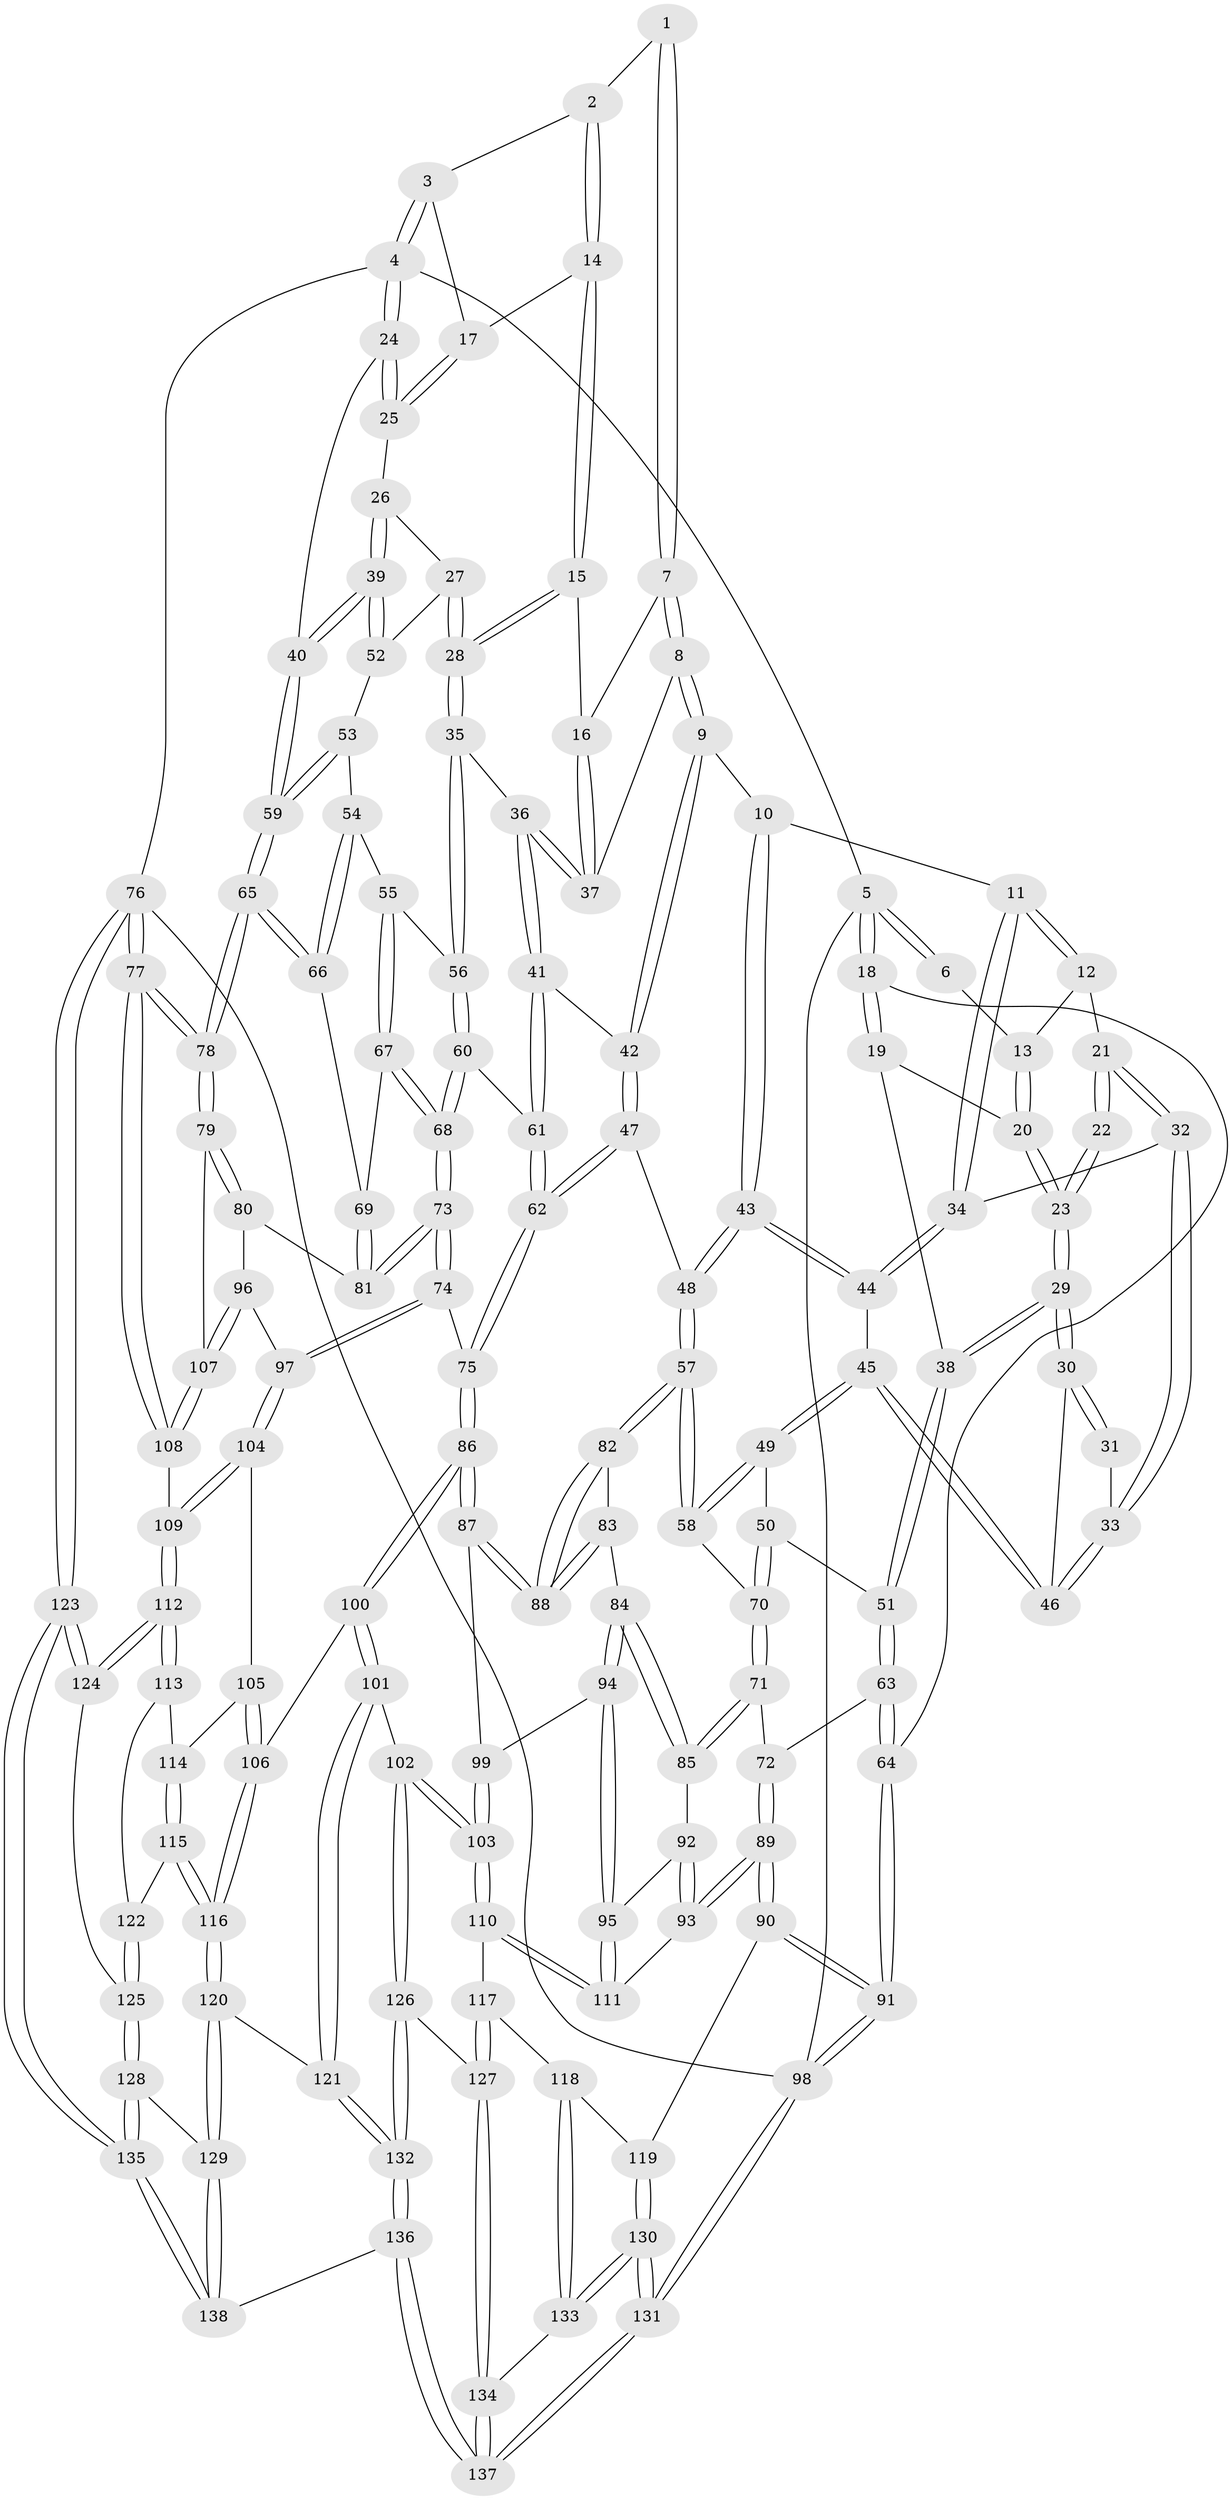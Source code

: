 // coarse degree distribution, {5: 0.37681159420289856, 2: 0.014492753623188406, 4: 0.30434782608695654, 3: 0.15942028985507245, 8: 0.014492753623188406, 6: 0.11594202898550725, 7: 0.014492753623188406}
// Generated by graph-tools (version 1.1) at 2025/06/03/04/25 22:06:05]
// undirected, 138 vertices, 342 edges
graph export_dot {
graph [start="1"]
  node [color=gray90,style=filled];
  1 [pos="+0.6289210557607368+0"];
  2 [pos="+0.8516064201701112+0"];
  3 [pos="+1+0"];
  4 [pos="+1+0"];
  5 [pos="+0+0"];
  6 [pos="+0.3591948814466718+0"];
  7 [pos="+0.6077006489433466+0.07788457460517606"];
  8 [pos="+0.5784994442726367+0.14258890646009942"];
  9 [pos="+0.5626561632581227+0.17143900919437233"];
  10 [pos="+0.442283681744609+0.1880843387499291"];
  11 [pos="+0.43000592954016204+0.18445938967380643"];
  12 [pos="+0.31890120788139886+0.03163954170293449"];
  13 [pos="+0.3155727851069453+0.017945585723062672"];
  14 [pos="+0.8020499369607201+0.14829602300509576"];
  15 [pos="+0.7945822457887786+0.15900572826643553"];
  16 [pos="+0.7268842072989475+0.15837210430425494"];
  17 [pos="+0.858100948680814+0.1559720728411562"];
  18 [pos="+0+0"];
  19 [pos="+0.03784875617733057+0.08630820731712437"];
  20 [pos="+0.16381767567696986+0.10564150738326583"];
  21 [pos="+0.28420784476837524+0.14718680749718438"];
  22 [pos="+0.2731452745162887+0.15597186883118172"];
  23 [pos="+0.18909720672017452+0.1774208320058038"];
  24 [pos="+1+0"];
  25 [pos="+0.8765674231226035+0.17112007260430093"];
  26 [pos="+0.8773054339338211+0.21372781644402458"];
  27 [pos="+0.8634729906718336+0.2602063853658427"];
  28 [pos="+0.8210078001271807+0.2758567166728383"];
  29 [pos="+0.1796235048871588+0.2551357069646089"];
  30 [pos="+0.20919730078168966+0.2560219190549484"];
  31 [pos="+0.2711599643779303+0.16049058802471713"];
  32 [pos="+0.3114671770463227+0.208263367414798"];
  33 [pos="+0.2620107076427685+0.24551835018756515"];
  34 [pos="+0.3621956547996771+0.22849325701945222"];
  35 [pos="+0.8161830168878719+0.2810696145837991"];
  36 [pos="+0.7390584626626967+0.2571651799795093"];
  37 [pos="+0.730997942594773+0.2321339485245386"];
  38 [pos="+0.12887010489505946+0.2871471042009216"];
  39 [pos="+1+0"];
  40 [pos="+1+0"];
  41 [pos="+0.6260165959103985+0.2940151695735951"];
  42 [pos="+0.5902672472779074+0.2705312184143156"];
  43 [pos="+0.43197157492503196+0.41528443234602763"];
  44 [pos="+0.34044365629046386+0.2954953636472399"];
  45 [pos="+0.2809438289369313+0.29607185242319434"];
  46 [pos="+0.24474749743338228+0.2634680491763006"];
  47 [pos="+0.4382694530887565+0.4268683759883694"];
  48 [pos="+0.43628083825655173+0.42654223372707833"];
  49 [pos="+0.2668910185125823+0.3478303313695117"];
  50 [pos="+0.18025002681870964+0.3695414679715045"];
  51 [pos="+0.10193039231101883+0.33762991478931054"];
  52 [pos="+0.8781763626206144+0.2624886916769949"];
  53 [pos="+0.9553016077083718+0.2986341464054116"];
  54 [pos="+0.9153718635187732+0.36496779592768086"];
  55 [pos="+0.8358425085725588+0.3499019237370234"];
  56 [pos="+0.8129155172810564+0.3136316401422914"];
  57 [pos="+0.37560256112856816+0.4584855152035101"];
  58 [pos="+0.3358294420056942+0.45594486014857044"];
  59 [pos="+1+0.2961609296088436"];
  60 [pos="+0.6994626475227863+0.40575051119671635"];
  61 [pos="+0.6801770823441244+0.40484909350908366"];
  62 [pos="+0.5684320932292477+0.5290260716343242"];
  63 [pos="+0.046456724647644526+0.3759312442613228"];
  64 [pos="+0+0.3703356950056188"];
  65 [pos="+1+0.4036704959159442"];
  66 [pos="+0.9391741067145031+0.41411292201775"];
  67 [pos="+0.849469125652818+0.4504920997107765"];
  68 [pos="+0.8037060146668058+0.4933672041603054"];
  69 [pos="+0.8945253131036969+0.4499789274901248"];
  70 [pos="+0.2740890283882293+0.47136492823961823"];
  71 [pos="+0.21877221329165975+0.518312435981778"];
  72 [pos="+0.12247715479210439+0.5064357437766801"];
  73 [pos="+0.7970901985183938+0.5877803115024964"];
  74 [pos="+0.7968092436063232+0.5885360675385197"];
  75 [pos="+0.5718993711142853+0.5410746157814892"];
  76 [pos="+1+1"];
  77 [pos="+1+0.7165442709135762"];
  78 [pos="+1+0.5518738242720772"];
  79 [pos="+1+0.5554724355635122"];
  80 [pos="+0.9986533868077707+0.5392231760790257"];
  81 [pos="+0.9503440340447176+0.5245002638798236"];
  82 [pos="+0.37331183413666413+0.47629530502380074"];
  83 [pos="+0.28413456898610157+0.6004176292959271"];
  84 [pos="+0.2815759604893595+0.6012974993646224"];
  85 [pos="+0.22517636587726245+0.5477844924761198"];
  86 [pos="+0.5594758999939594+0.5951895812842026"];
  87 [pos="+0.3829664338505311+0.6291984492800974"];
  88 [pos="+0.37398774719628664+0.6069357155681261"];
  89 [pos="+0.045317943175051965+0.6885962037848518"];
  90 [pos="+0.0066665688369580665+0.7089043996643883"];
  91 [pos="+0+0.7278172261221634"];
  92 [pos="+0.2148694551188103+0.5767304560947606"];
  93 [pos="+0.13482077243023238+0.6892911028968379"];
  94 [pos="+0.27048948755037694+0.673442887494194"];
  95 [pos="+0.2577943970728223+0.6918209265545557"];
  96 [pos="+0.8635672307977219+0.6379834264639129"];
  97 [pos="+0.8013685568761968+0.6057158219006733"];
  98 [pos="+0+1"];
  99 [pos="+0.3828618796709944+0.629616256201856"];
  100 [pos="+0.5657447342994643+0.6675744370088219"];
  101 [pos="+0.5139941601449298+0.7377357499485275"];
  102 [pos="+0.419210517464029+0.7793108780927707"];
  103 [pos="+0.40929917863335+0.7708463560724887"];
  104 [pos="+0.7488146641768912+0.7079493646167351"];
  105 [pos="+0.7460645817447297+0.7107565811647626"];
  106 [pos="+0.693984243862061+0.7329775928275823"];
  107 [pos="+0.8986929026675534+0.6670747632862822"];
  108 [pos="+0.9249197947621463+0.7624579776779291"];
  109 [pos="+0.9108821919636191+0.7820531298939318"];
  110 [pos="+0.2528845946781938+0.7364672123375767"];
  111 [pos="+0.24340402463222008+0.7222786054843773"];
  112 [pos="+0.9009111113635176+0.8139360569370176"];
  113 [pos="+0.8164084112149315+0.8121701050221061"];
  114 [pos="+0.782260418449002+0.7786236421970025"];
  115 [pos="+0.7488834456751471+0.8465746719033154"];
  116 [pos="+0.6682552397950547+0.8741382965842"];
  117 [pos="+0.2335182099271824+0.8162186252942473"];
  118 [pos="+0.18242487724113696+0.8656690720043919"];
  119 [pos="+0.09583761317095457+0.8134811159944809"];
  120 [pos="+0.6591520428034324+0.8904643874295773"];
  121 [pos="+0.6178054354074562+0.8792485049903989"];
  122 [pos="+0.7889903125360134+0.8451059601201063"];
  123 [pos="+1+1"];
  124 [pos="+0.9026593116874722+0.8250103500968834"];
  125 [pos="+0.8225107181177065+0.9078704454882239"];
  126 [pos="+0.4152246494438892+0.8260308575342706"];
  127 [pos="+0.328850496970235+0.8914249331514422"];
  128 [pos="+0.8143962613106976+0.9305512080598101"];
  129 [pos="+0.6646219263993326+0.9041310715638324"];
  130 [pos="+0.049599355993021337+1"];
  131 [pos="+0+1"];
  132 [pos="+0.47839132318833555+0.921391417280019"];
  133 [pos="+0.18274372362972785+0.874686058455167"];
  134 [pos="+0.30195934923551565+0.9594788751511806"];
  135 [pos="+1+1"];
  136 [pos="+0.4362699692526759+1"];
  137 [pos="+0.3146911163872242+1"];
  138 [pos="+0.6488539000430836+1"];
  1 -- 2;
  1 -- 7;
  1 -- 7;
  2 -- 3;
  2 -- 14;
  2 -- 14;
  3 -- 4;
  3 -- 4;
  3 -- 17;
  4 -- 5;
  4 -- 24;
  4 -- 24;
  4 -- 76;
  5 -- 6;
  5 -- 6;
  5 -- 18;
  5 -- 18;
  5 -- 98;
  6 -- 13;
  7 -- 8;
  7 -- 8;
  7 -- 16;
  8 -- 9;
  8 -- 9;
  8 -- 37;
  9 -- 10;
  9 -- 42;
  9 -- 42;
  10 -- 11;
  10 -- 43;
  10 -- 43;
  11 -- 12;
  11 -- 12;
  11 -- 34;
  11 -- 34;
  12 -- 13;
  12 -- 21;
  13 -- 20;
  13 -- 20;
  14 -- 15;
  14 -- 15;
  14 -- 17;
  15 -- 16;
  15 -- 28;
  15 -- 28;
  16 -- 37;
  16 -- 37;
  17 -- 25;
  17 -- 25;
  18 -- 19;
  18 -- 19;
  18 -- 64;
  19 -- 20;
  19 -- 38;
  20 -- 23;
  20 -- 23;
  21 -- 22;
  21 -- 22;
  21 -- 32;
  21 -- 32;
  22 -- 23;
  22 -- 23;
  23 -- 29;
  23 -- 29;
  24 -- 25;
  24 -- 25;
  24 -- 40;
  25 -- 26;
  26 -- 27;
  26 -- 39;
  26 -- 39;
  27 -- 28;
  27 -- 28;
  27 -- 52;
  28 -- 35;
  28 -- 35;
  29 -- 30;
  29 -- 30;
  29 -- 38;
  29 -- 38;
  30 -- 31;
  30 -- 31;
  30 -- 46;
  31 -- 33;
  32 -- 33;
  32 -- 33;
  32 -- 34;
  33 -- 46;
  33 -- 46;
  34 -- 44;
  34 -- 44;
  35 -- 36;
  35 -- 56;
  35 -- 56;
  36 -- 37;
  36 -- 37;
  36 -- 41;
  36 -- 41;
  38 -- 51;
  38 -- 51;
  39 -- 40;
  39 -- 40;
  39 -- 52;
  39 -- 52;
  40 -- 59;
  40 -- 59;
  41 -- 42;
  41 -- 61;
  41 -- 61;
  42 -- 47;
  42 -- 47;
  43 -- 44;
  43 -- 44;
  43 -- 48;
  43 -- 48;
  44 -- 45;
  45 -- 46;
  45 -- 46;
  45 -- 49;
  45 -- 49;
  47 -- 48;
  47 -- 62;
  47 -- 62;
  48 -- 57;
  48 -- 57;
  49 -- 50;
  49 -- 58;
  49 -- 58;
  50 -- 51;
  50 -- 70;
  50 -- 70;
  51 -- 63;
  51 -- 63;
  52 -- 53;
  53 -- 54;
  53 -- 59;
  53 -- 59;
  54 -- 55;
  54 -- 66;
  54 -- 66;
  55 -- 56;
  55 -- 67;
  55 -- 67;
  56 -- 60;
  56 -- 60;
  57 -- 58;
  57 -- 58;
  57 -- 82;
  57 -- 82;
  58 -- 70;
  59 -- 65;
  59 -- 65;
  60 -- 61;
  60 -- 68;
  60 -- 68;
  61 -- 62;
  61 -- 62;
  62 -- 75;
  62 -- 75;
  63 -- 64;
  63 -- 64;
  63 -- 72;
  64 -- 91;
  64 -- 91;
  65 -- 66;
  65 -- 66;
  65 -- 78;
  65 -- 78;
  66 -- 69;
  67 -- 68;
  67 -- 68;
  67 -- 69;
  68 -- 73;
  68 -- 73;
  69 -- 81;
  69 -- 81;
  70 -- 71;
  70 -- 71;
  71 -- 72;
  71 -- 85;
  71 -- 85;
  72 -- 89;
  72 -- 89;
  73 -- 74;
  73 -- 74;
  73 -- 81;
  73 -- 81;
  74 -- 75;
  74 -- 97;
  74 -- 97;
  75 -- 86;
  75 -- 86;
  76 -- 77;
  76 -- 77;
  76 -- 123;
  76 -- 123;
  76 -- 98;
  77 -- 78;
  77 -- 78;
  77 -- 108;
  77 -- 108;
  78 -- 79;
  78 -- 79;
  79 -- 80;
  79 -- 80;
  79 -- 107;
  80 -- 81;
  80 -- 96;
  82 -- 83;
  82 -- 88;
  82 -- 88;
  83 -- 84;
  83 -- 88;
  83 -- 88;
  84 -- 85;
  84 -- 85;
  84 -- 94;
  84 -- 94;
  85 -- 92;
  86 -- 87;
  86 -- 87;
  86 -- 100;
  86 -- 100;
  87 -- 88;
  87 -- 88;
  87 -- 99;
  89 -- 90;
  89 -- 90;
  89 -- 93;
  89 -- 93;
  90 -- 91;
  90 -- 91;
  90 -- 119;
  91 -- 98;
  91 -- 98;
  92 -- 93;
  92 -- 93;
  92 -- 95;
  93 -- 111;
  94 -- 95;
  94 -- 95;
  94 -- 99;
  95 -- 111;
  95 -- 111;
  96 -- 97;
  96 -- 107;
  96 -- 107;
  97 -- 104;
  97 -- 104;
  98 -- 131;
  98 -- 131;
  99 -- 103;
  99 -- 103;
  100 -- 101;
  100 -- 101;
  100 -- 106;
  101 -- 102;
  101 -- 121;
  101 -- 121;
  102 -- 103;
  102 -- 103;
  102 -- 126;
  102 -- 126;
  103 -- 110;
  103 -- 110;
  104 -- 105;
  104 -- 109;
  104 -- 109;
  105 -- 106;
  105 -- 106;
  105 -- 114;
  106 -- 116;
  106 -- 116;
  107 -- 108;
  107 -- 108;
  108 -- 109;
  109 -- 112;
  109 -- 112;
  110 -- 111;
  110 -- 111;
  110 -- 117;
  112 -- 113;
  112 -- 113;
  112 -- 124;
  112 -- 124;
  113 -- 114;
  113 -- 122;
  114 -- 115;
  114 -- 115;
  115 -- 116;
  115 -- 116;
  115 -- 122;
  116 -- 120;
  116 -- 120;
  117 -- 118;
  117 -- 127;
  117 -- 127;
  118 -- 119;
  118 -- 133;
  118 -- 133;
  119 -- 130;
  119 -- 130;
  120 -- 121;
  120 -- 129;
  120 -- 129;
  121 -- 132;
  121 -- 132;
  122 -- 125;
  122 -- 125;
  123 -- 124;
  123 -- 124;
  123 -- 135;
  123 -- 135;
  124 -- 125;
  125 -- 128;
  125 -- 128;
  126 -- 127;
  126 -- 132;
  126 -- 132;
  127 -- 134;
  127 -- 134;
  128 -- 129;
  128 -- 135;
  128 -- 135;
  129 -- 138;
  129 -- 138;
  130 -- 131;
  130 -- 131;
  130 -- 133;
  130 -- 133;
  131 -- 137;
  131 -- 137;
  132 -- 136;
  132 -- 136;
  133 -- 134;
  134 -- 137;
  134 -- 137;
  135 -- 138;
  135 -- 138;
  136 -- 137;
  136 -- 137;
  136 -- 138;
}
